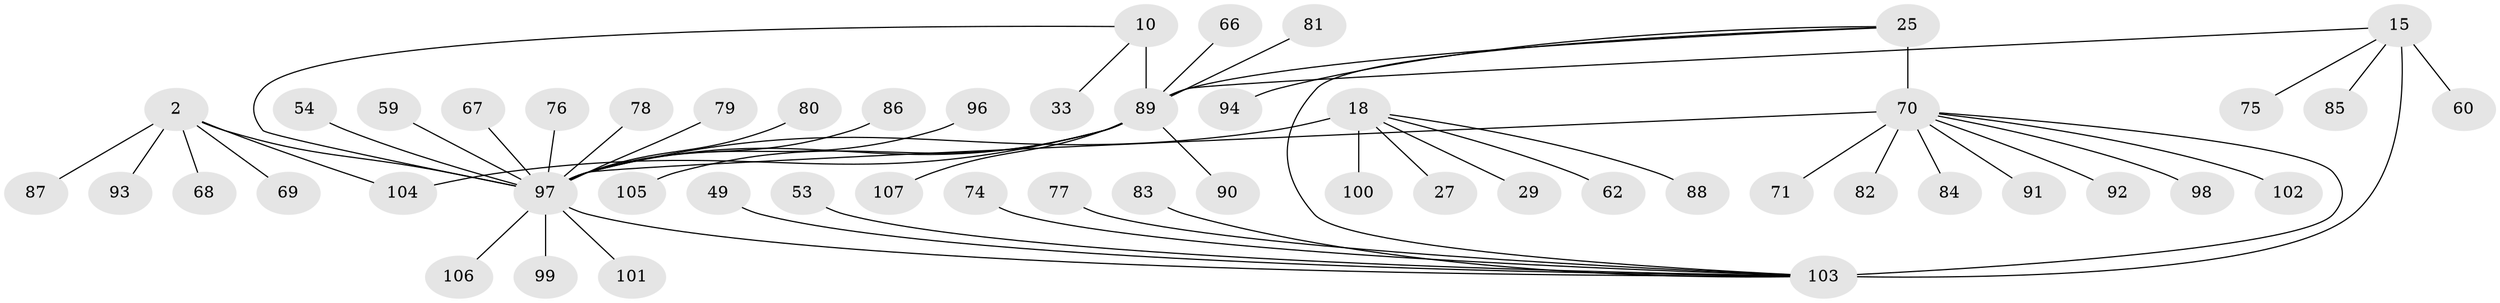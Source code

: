 // original degree distribution, {8: 0.04672897196261682, 5: 0.018691588785046728, 10: 0.018691588785046728, 9: 0.037383177570093455, 6: 0.037383177570093455, 4: 0.018691588785046728, 7: 0.04672897196261682, 11: 0.009345794392523364, 13: 0.009345794392523364, 3: 0.037383177570093455, 1: 0.6448598130841121, 2: 0.07476635514018691}
// Generated by graph-tools (version 1.1) at 2025/56/03/09/25 04:56:05]
// undirected, 53 vertices, 58 edges
graph export_dot {
graph [start="1"]
  node [color=gray90,style=filled];
  2 [super="+1"];
  10 [super="+9"];
  15 [super="+13"];
  18 [super="+17"];
  25 [super="+22"];
  27;
  29;
  33;
  49;
  53;
  54;
  59;
  60;
  62;
  66;
  67;
  68 [super="+58"];
  69;
  70 [super="+23+34+24+38+41+45+57+63"];
  71 [super="+46"];
  74;
  75;
  76;
  77 [super="+47"];
  78 [super="+72"];
  79 [super="+73"];
  80;
  81;
  82;
  83;
  84;
  85;
  86;
  87;
  88;
  89 [super="+56"];
  90;
  91;
  92;
  93;
  94;
  96;
  97 [super="+16+20+65+30+31+35+55+37+51"];
  98 [super="+39"];
  99;
  100;
  101;
  102;
  103 [super="+95+40+42"];
  104;
  105;
  106;
  107;
  2 -- 87;
  2 -- 69;
  2 -- 104;
  2 -- 93;
  2 -- 68;
  2 -- 97 [weight=6];
  10 -- 33;
  10 -- 89 [weight=6];
  10 -- 97;
  15 -- 60;
  15 -- 85;
  15 -- 75;
  15 -- 89 [weight=2];
  15 -- 103 [weight=6];
  18 -- 29;
  18 -- 62;
  18 -- 88;
  18 -- 100;
  18 -- 27;
  18 -- 97 [weight=6];
  25 -- 94;
  25 -- 70 [weight=6];
  25 -- 103;
  25 -- 89;
  49 -- 103;
  53 -- 103;
  54 -- 97;
  59 -- 97;
  66 -- 89;
  67 -- 97;
  70 -- 102;
  70 -- 82;
  70 -- 84;
  70 -- 91;
  70 -- 97 [weight=2];
  70 -- 98;
  70 -- 71;
  70 -- 92;
  70 -- 103 [weight=2];
  74 -- 103;
  76 -- 97;
  77 -- 103;
  78 -- 97;
  79 -- 97;
  80 -- 97;
  81 -- 89;
  83 -- 103;
  86 -- 97;
  89 -- 97 [weight=2];
  89 -- 104;
  89 -- 105;
  89 -- 107;
  89 -- 90;
  96 -- 97;
  97 -- 99;
  97 -- 101;
  97 -- 106;
  97 -- 103 [weight=2];
}
